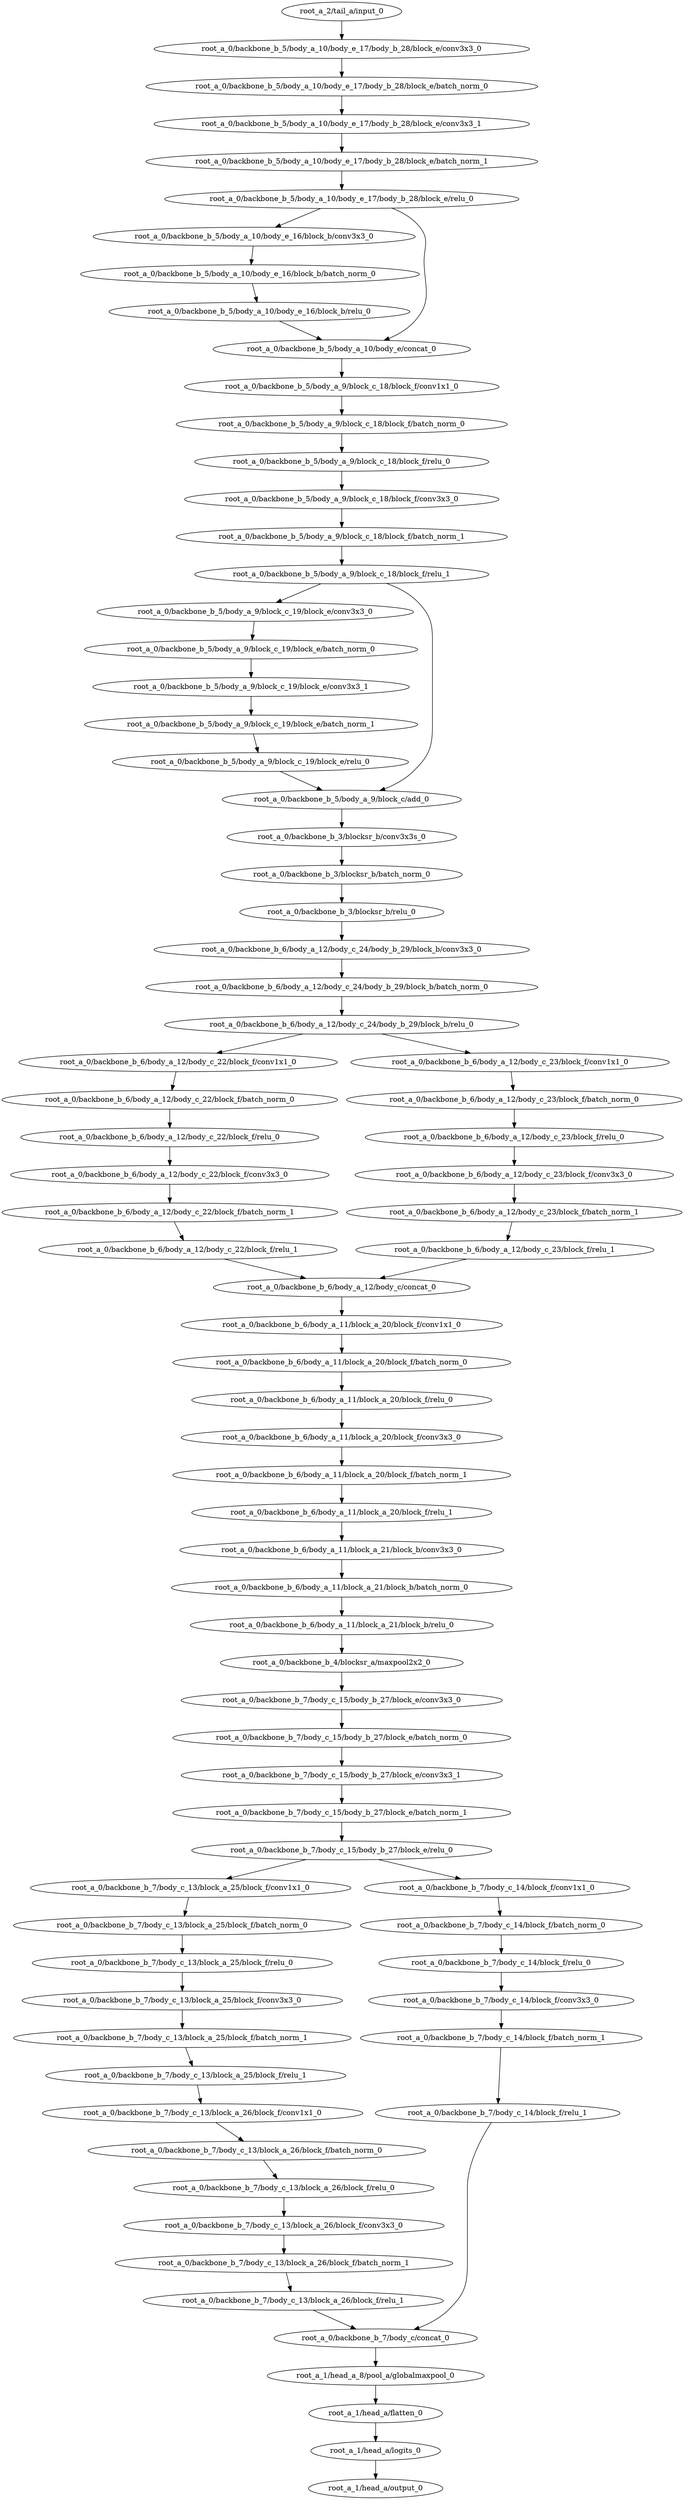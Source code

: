 digraph root_a {
	"root_a_2/tail_a/input_0"
	"root_a_0/backbone_b_5/body_a_10/body_e_17/body_b_28/block_e/conv3x3_0"
	"root_a_0/backbone_b_5/body_a_10/body_e_17/body_b_28/block_e/batch_norm_0"
	"root_a_0/backbone_b_5/body_a_10/body_e_17/body_b_28/block_e/conv3x3_1"
	"root_a_0/backbone_b_5/body_a_10/body_e_17/body_b_28/block_e/batch_norm_1"
	"root_a_0/backbone_b_5/body_a_10/body_e_17/body_b_28/block_e/relu_0"
	"root_a_0/backbone_b_5/body_a_10/body_e_16/block_b/conv3x3_0"
	"root_a_0/backbone_b_5/body_a_10/body_e_16/block_b/batch_norm_0"
	"root_a_0/backbone_b_5/body_a_10/body_e_16/block_b/relu_0"
	"root_a_0/backbone_b_5/body_a_10/body_e/concat_0"
	"root_a_0/backbone_b_5/body_a_9/block_c_18/block_f/conv1x1_0"
	"root_a_0/backbone_b_5/body_a_9/block_c_18/block_f/batch_norm_0"
	"root_a_0/backbone_b_5/body_a_9/block_c_18/block_f/relu_0"
	"root_a_0/backbone_b_5/body_a_9/block_c_18/block_f/conv3x3_0"
	"root_a_0/backbone_b_5/body_a_9/block_c_18/block_f/batch_norm_1"
	"root_a_0/backbone_b_5/body_a_9/block_c_18/block_f/relu_1"
	"root_a_0/backbone_b_5/body_a_9/block_c_19/block_e/conv3x3_0"
	"root_a_0/backbone_b_5/body_a_9/block_c_19/block_e/batch_norm_0"
	"root_a_0/backbone_b_5/body_a_9/block_c_19/block_e/conv3x3_1"
	"root_a_0/backbone_b_5/body_a_9/block_c_19/block_e/batch_norm_1"
	"root_a_0/backbone_b_5/body_a_9/block_c_19/block_e/relu_0"
	"root_a_0/backbone_b_5/body_a_9/block_c/add_0"
	"root_a_0/backbone_b_3/blocksr_b/conv3x3s_0"
	"root_a_0/backbone_b_3/blocksr_b/batch_norm_0"
	"root_a_0/backbone_b_3/blocksr_b/relu_0"
	"root_a_0/backbone_b_6/body_a_12/body_c_24/body_b_29/block_b/conv3x3_0"
	"root_a_0/backbone_b_6/body_a_12/body_c_24/body_b_29/block_b/batch_norm_0"
	"root_a_0/backbone_b_6/body_a_12/body_c_24/body_b_29/block_b/relu_0"
	"root_a_0/backbone_b_6/body_a_12/body_c_22/block_f/conv1x1_0"
	"root_a_0/backbone_b_6/body_a_12/body_c_22/block_f/batch_norm_0"
	"root_a_0/backbone_b_6/body_a_12/body_c_22/block_f/relu_0"
	"root_a_0/backbone_b_6/body_a_12/body_c_22/block_f/conv3x3_0"
	"root_a_0/backbone_b_6/body_a_12/body_c_22/block_f/batch_norm_1"
	"root_a_0/backbone_b_6/body_a_12/body_c_22/block_f/relu_1"
	"root_a_0/backbone_b_6/body_a_12/body_c_23/block_f/conv1x1_0"
	"root_a_0/backbone_b_6/body_a_12/body_c_23/block_f/batch_norm_0"
	"root_a_0/backbone_b_6/body_a_12/body_c_23/block_f/relu_0"
	"root_a_0/backbone_b_6/body_a_12/body_c_23/block_f/conv3x3_0"
	"root_a_0/backbone_b_6/body_a_12/body_c_23/block_f/batch_norm_1"
	"root_a_0/backbone_b_6/body_a_12/body_c_23/block_f/relu_1"
	"root_a_0/backbone_b_6/body_a_12/body_c/concat_0"
	"root_a_0/backbone_b_6/body_a_11/block_a_20/block_f/conv1x1_0"
	"root_a_0/backbone_b_6/body_a_11/block_a_20/block_f/batch_norm_0"
	"root_a_0/backbone_b_6/body_a_11/block_a_20/block_f/relu_0"
	"root_a_0/backbone_b_6/body_a_11/block_a_20/block_f/conv3x3_0"
	"root_a_0/backbone_b_6/body_a_11/block_a_20/block_f/batch_norm_1"
	"root_a_0/backbone_b_6/body_a_11/block_a_20/block_f/relu_1"
	"root_a_0/backbone_b_6/body_a_11/block_a_21/block_b/conv3x3_0"
	"root_a_0/backbone_b_6/body_a_11/block_a_21/block_b/batch_norm_0"
	"root_a_0/backbone_b_6/body_a_11/block_a_21/block_b/relu_0"
	"root_a_0/backbone_b_4/blocksr_a/maxpool2x2_0"
	"root_a_0/backbone_b_7/body_c_15/body_b_27/block_e/conv3x3_0"
	"root_a_0/backbone_b_7/body_c_15/body_b_27/block_e/batch_norm_0"
	"root_a_0/backbone_b_7/body_c_15/body_b_27/block_e/conv3x3_1"
	"root_a_0/backbone_b_7/body_c_15/body_b_27/block_e/batch_norm_1"
	"root_a_0/backbone_b_7/body_c_15/body_b_27/block_e/relu_0"
	"root_a_0/backbone_b_7/body_c_13/block_a_25/block_f/conv1x1_0"
	"root_a_0/backbone_b_7/body_c_13/block_a_25/block_f/batch_norm_0"
	"root_a_0/backbone_b_7/body_c_13/block_a_25/block_f/relu_0"
	"root_a_0/backbone_b_7/body_c_13/block_a_25/block_f/conv3x3_0"
	"root_a_0/backbone_b_7/body_c_13/block_a_25/block_f/batch_norm_1"
	"root_a_0/backbone_b_7/body_c_13/block_a_25/block_f/relu_1"
	"root_a_0/backbone_b_7/body_c_13/block_a_26/block_f/conv1x1_0"
	"root_a_0/backbone_b_7/body_c_13/block_a_26/block_f/batch_norm_0"
	"root_a_0/backbone_b_7/body_c_13/block_a_26/block_f/relu_0"
	"root_a_0/backbone_b_7/body_c_13/block_a_26/block_f/conv3x3_0"
	"root_a_0/backbone_b_7/body_c_13/block_a_26/block_f/batch_norm_1"
	"root_a_0/backbone_b_7/body_c_13/block_a_26/block_f/relu_1"
	"root_a_0/backbone_b_7/body_c_14/block_f/conv1x1_0"
	"root_a_0/backbone_b_7/body_c_14/block_f/batch_norm_0"
	"root_a_0/backbone_b_7/body_c_14/block_f/relu_0"
	"root_a_0/backbone_b_7/body_c_14/block_f/conv3x3_0"
	"root_a_0/backbone_b_7/body_c_14/block_f/batch_norm_1"
	"root_a_0/backbone_b_7/body_c_14/block_f/relu_1"
	"root_a_0/backbone_b_7/body_c/concat_0"
	"root_a_1/head_a_8/pool_a/globalmaxpool_0"
	"root_a_1/head_a/flatten_0"
	"root_a_1/head_a/logits_0"
	"root_a_1/head_a/output_0"

	"root_a_2/tail_a/input_0" -> "root_a_0/backbone_b_5/body_a_10/body_e_17/body_b_28/block_e/conv3x3_0"
	"root_a_0/backbone_b_5/body_a_10/body_e_17/body_b_28/block_e/conv3x3_0" -> "root_a_0/backbone_b_5/body_a_10/body_e_17/body_b_28/block_e/batch_norm_0"
	"root_a_0/backbone_b_5/body_a_10/body_e_17/body_b_28/block_e/batch_norm_0" -> "root_a_0/backbone_b_5/body_a_10/body_e_17/body_b_28/block_e/conv3x3_1"
	"root_a_0/backbone_b_5/body_a_10/body_e_17/body_b_28/block_e/conv3x3_1" -> "root_a_0/backbone_b_5/body_a_10/body_e_17/body_b_28/block_e/batch_norm_1"
	"root_a_0/backbone_b_5/body_a_10/body_e_17/body_b_28/block_e/batch_norm_1" -> "root_a_0/backbone_b_5/body_a_10/body_e_17/body_b_28/block_e/relu_0"
	"root_a_0/backbone_b_5/body_a_10/body_e_17/body_b_28/block_e/relu_0" -> "root_a_0/backbone_b_5/body_a_10/body_e_16/block_b/conv3x3_0"
	"root_a_0/backbone_b_5/body_a_10/body_e_16/block_b/conv3x3_0" -> "root_a_0/backbone_b_5/body_a_10/body_e_16/block_b/batch_norm_0"
	"root_a_0/backbone_b_5/body_a_10/body_e_16/block_b/batch_norm_0" -> "root_a_0/backbone_b_5/body_a_10/body_e_16/block_b/relu_0"
	"root_a_0/backbone_b_5/body_a_10/body_e_17/body_b_28/block_e/relu_0" -> "root_a_0/backbone_b_5/body_a_10/body_e/concat_0"
	"root_a_0/backbone_b_5/body_a_10/body_e_16/block_b/relu_0" -> "root_a_0/backbone_b_5/body_a_10/body_e/concat_0"
	"root_a_0/backbone_b_5/body_a_10/body_e/concat_0" -> "root_a_0/backbone_b_5/body_a_9/block_c_18/block_f/conv1x1_0"
	"root_a_0/backbone_b_5/body_a_9/block_c_18/block_f/conv1x1_0" -> "root_a_0/backbone_b_5/body_a_9/block_c_18/block_f/batch_norm_0"
	"root_a_0/backbone_b_5/body_a_9/block_c_18/block_f/batch_norm_0" -> "root_a_0/backbone_b_5/body_a_9/block_c_18/block_f/relu_0"
	"root_a_0/backbone_b_5/body_a_9/block_c_18/block_f/relu_0" -> "root_a_0/backbone_b_5/body_a_9/block_c_18/block_f/conv3x3_0"
	"root_a_0/backbone_b_5/body_a_9/block_c_18/block_f/conv3x3_0" -> "root_a_0/backbone_b_5/body_a_9/block_c_18/block_f/batch_norm_1"
	"root_a_0/backbone_b_5/body_a_9/block_c_18/block_f/batch_norm_1" -> "root_a_0/backbone_b_5/body_a_9/block_c_18/block_f/relu_1"
	"root_a_0/backbone_b_5/body_a_9/block_c_18/block_f/relu_1" -> "root_a_0/backbone_b_5/body_a_9/block_c_19/block_e/conv3x3_0"
	"root_a_0/backbone_b_5/body_a_9/block_c_19/block_e/conv3x3_0" -> "root_a_0/backbone_b_5/body_a_9/block_c_19/block_e/batch_norm_0"
	"root_a_0/backbone_b_5/body_a_9/block_c_19/block_e/batch_norm_0" -> "root_a_0/backbone_b_5/body_a_9/block_c_19/block_e/conv3x3_1"
	"root_a_0/backbone_b_5/body_a_9/block_c_19/block_e/conv3x3_1" -> "root_a_0/backbone_b_5/body_a_9/block_c_19/block_e/batch_norm_1"
	"root_a_0/backbone_b_5/body_a_9/block_c_19/block_e/batch_norm_1" -> "root_a_0/backbone_b_5/body_a_9/block_c_19/block_e/relu_0"
	"root_a_0/backbone_b_5/body_a_9/block_c_18/block_f/relu_1" -> "root_a_0/backbone_b_5/body_a_9/block_c/add_0"
	"root_a_0/backbone_b_5/body_a_9/block_c_19/block_e/relu_0" -> "root_a_0/backbone_b_5/body_a_9/block_c/add_0"
	"root_a_0/backbone_b_5/body_a_9/block_c/add_0" -> "root_a_0/backbone_b_3/blocksr_b/conv3x3s_0"
	"root_a_0/backbone_b_3/blocksr_b/conv3x3s_0" -> "root_a_0/backbone_b_3/blocksr_b/batch_norm_0"
	"root_a_0/backbone_b_3/blocksr_b/batch_norm_0" -> "root_a_0/backbone_b_3/blocksr_b/relu_0"
	"root_a_0/backbone_b_3/blocksr_b/relu_0" -> "root_a_0/backbone_b_6/body_a_12/body_c_24/body_b_29/block_b/conv3x3_0"
	"root_a_0/backbone_b_6/body_a_12/body_c_24/body_b_29/block_b/conv3x3_0" -> "root_a_0/backbone_b_6/body_a_12/body_c_24/body_b_29/block_b/batch_norm_0"
	"root_a_0/backbone_b_6/body_a_12/body_c_24/body_b_29/block_b/batch_norm_0" -> "root_a_0/backbone_b_6/body_a_12/body_c_24/body_b_29/block_b/relu_0"
	"root_a_0/backbone_b_6/body_a_12/body_c_24/body_b_29/block_b/relu_0" -> "root_a_0/backbone_b_6/body_a_12/body_c_22/block_f/conv1x1_0"
	"root_a_0/backbone_b_6/body_a_12/body_c_22/block_f/conv1x1_0" -> "root_a_0/backbone_b_6/body_a_12/body_c_22/block_f/batch_norm_0"
	"root_a_0/backbone_b_6/body_a_12/body_c_22/block_f/batch_norm_0" -> "root_a_0/backbone_b_6/body_a_12/body_c_22/block_f/relu_0"
	"root_a_0/backbone_b_6/body_a_12/body_c_22/block_f/relu_0" -> "root_a_0/backbone_b_6/body_a_12/body_c_22/block_f/conv3x3_0"
	"root_a_0/backbone_b_6/body_a_12/body_c_22/block_f/conv3x3_0" -> "root_a_0/backbone_b_6/body_a_12/body_c_22/block_f/batch_norm_1"
	"root_a_0/backbone_b_6/body_a_12/body_c_22/block_f/batch_norm_1" -> "root_a_0/backbone_b_6/body_a_12/body_c_22/block_f/relu_1"
	"root_a_0/backbone_b_6/body_a_12/body_c_24/body_b_29/block_b/relu_0" -> "root_a_0/backbone_b_6/body_a_12/body_c_23/block_f/conv1x1_0"
	"root_a_0/backbone_b_6/body_a_12/body_c_23/block_f/conv1x1_0" -> "root_a_0/backbone_b_6/body_a_12/body_c_23/block_f/batch_norm_0"
	"root_a_0/backbone_b_6/body_a_12/body_c_23/block_f/batch_norm_0" -> "root_a_0/backbone_b_6/body_a_12/body_c_23/block_f/relu_0"
	"root_a_0/backbone_b_6/body_a_12/body_c_23/block_f/relu_0" -> "root_a_0/backbone_b_6/body_a_12/body_c_23/block_f/conv3x3_0"
	"root_a_0/backbone_b_6/body_a_12/body_c_23/block_f/conv3x3_0" -> "root_a_0/backbone_b_6/body_a_12/body_c_23/block_f/batch_norm_1"
	"root_a_0/backbone_b_6/body_a_12/body_c_23/block_f/batch_norm_1" -> "root_a_0/backbone_b_6/body_a_12/body_c_23/block_f/relu_1"
	"root_a_0/backbone_b_6/body_a_12/body_c_22/block_f/relu_1" -> "root_a_0/backbone_b_6/body_a_12/body_c/concat_0"
	"root_a_0/backbone_b_6/body_a_12/body_c_23/block_f/relu_1" -> "root_a_0/backbone_b_6/body_a_12/body_c/concat_0"
	"root_a_0/backbone_b_6/body_a_12/body_c/concat_0" -> "root_a_0/backbone_b_6/body_a_11/block_a_20/block_f/conv1x1_0"
	"root_a_0/backbone_b_6/body_a_11/block_a_20/block_f/conv1x1_0" -> "root_a_0/backbone_b_6/body_a_11/block_a_20/block_f/batch_norm_0"
	"root_a_0/backbone_b_6/body_a_11/block_a_20/block_f/batch_norm_0" -> "root_a_0/backbone_b_6/body_a_11/block_a_20/block_f/relu_0"
	"root_a_0/backbone_b_6/body_a_11/block_a_20/block_f/relu_0" -> "root_a_0/backbone_b_6/body_a_11/block_a_20/block_f/conv3x3_0"
	"root_a_0/backbone_b_6/body_a_11/block_a_20/block_f/conv3x3_0" -> "root_a_0/backbone_b_6/body_a_11/block_a_20/block_f/batch_norm_1"
	"root_a_0/backbone_b_6/body_a_11/block_a_20/block_f/batch_norm_1" -> "root_a_0/backbone_b_6/body_a_11/block_a_20/block_f/relu_1"
	"root_a_0/backbone_b_6/body_a_11/block_a_20/block_f/relu_1" -> "root_a_0/backbone_b_6/body_a_11/block_a_21/block_b/conv3x3_0"
	"root_a_0/backbone_b_6/body_a_11/block_a_21/block_b/conv3x3_0" -> "root_a_0/backbone_b_6/body_a_11/block_a_21/block_b/batch_norm_0"
	"root_a_0/backbone_b_6/body_a_11/block_a_21/block_b/batch_norm_0" -> "root_a_0/backbone_b_6/body_a_11/block_a_21/block_b/relu_0"
	"root_a_0/backbone_b_6/body_a_11/block_a_21/block_b/relu_0" -> "root_a_0/backbone_b_4/blocksr_a/maxpool2x2_0"
	"root_a_0/backbone_b_4/blocksr_a/maxpool2x2_0" -> "root_a_0/backbone_b_7/body_c_15/body_b_27/block_e/conv3x3_0"
	"root_a_0/backbone_b_7/body_c_15/body_b_27/block_e/conv3x3_0" -> "root_a_0/backbone_b_7/body_c_15/body_b_27/block_e/batch_norm_0"
	"root_a_0/backbone_b_7/body_c_15/body_b_27/block_e/batch_norm_0" -> "root_a_0/backbone_b_7/body_c_15/body_b_27/block_e/conv3x3_1"
	"root_a_0/backbone_b_7/body_c_15/body_b_27/block_e/conv3x3_1" -> "root_a_0/backbone_b_7/body_c_15/body_b_27/block_e/batch_norm_1"
	"root_a_0/backbone_b_7/body_c_15/body_b_27/block_e/batch_norm_1" -> "root_a_0/backbone_b_7/body_c_15/body_b_27/block_e/relu_0"
	"root_a_0/backbone_b_7/body_c_15/body_b_27/block_e/relu_0" -> "root_a_0/backbone_b_7/body_c_13/block_a_25/block_f/conv1x1_0"
	"root_a_0/backbone_b_7/body_c_13/block_a_25/block_f/conv1x1_0" -> "root_a_0/backbone_b_7/body_c_13/block_a_25/block_f/batch_norm_0"
	"root_a_0/backbone_b_7/body_c_13/block_a_25/block_f/batch_norm_0" -> "root_a_0/backbone_b_7/body_c_13/block_a_25/block_f/relu_0"
	"root_a_0/backbone_b_7/body_c_13/block_a_25/block_f/relu_0" -> "root_a_0/backbone_b_7/body_c_13/block_a_25/block_f/conv3x3_0"
	"root_a_0/backbone_b_7/body_c_13/block_a_25/block_f/conv3x3_0" -> "root_a_0/backbone_b_7/body_c_13/block_a_25/block_f/batch_norm_1"
	"root_a_0/backbone_b_7/body_c_13/block_a_25/block_f/batch_norm_1" -> "root_a_0/backbone_b_7/body_c_13/block_a_25/block_f/relu_1"
	"root_a_0/backbone_b_7/body_c_13/block_a_25/block_f/relu_1" -> "root_a_0/backbone_b_7/body_c_13/block_a_26/block_f/conv1x1_0"
	"root_a_0/backbone_b_7/body_c_13/block_a_26/block_f/conv1x1_0" -> "root_a_0/backbone_b_7/body_c_13/block_a_26/block_f/batch_norm_0"
	"root_a_0/backbone_b_7/body_c_13/block_a_26/block_f/batch_norm_0" -> "root_a_0/backbone_b_7/body_c_13/block_a_26/block_f/relu_0"
	"root_a_0/backbone_b_7/body_c_13/block_a_26/block_f/relu_0" -> "root_a_0/backbone_b_7/body_c_13/block_a_26/block_f/conv3x3_0"
	"root_a_0/backbone_b_7/body_c_13/block_a_26/block_f/conv3x3_0" -> "root_a_0/backbone_b_7/body_c_13/block_a_26/block_f/batch_norm_1"
	"root_a_0/backbone_b_7/body_c_13/block_a_26/block_f/batch_norm_1" -> "root_a_0/backbone_b_7/body_c_13/block_a_26/block_f/relu_1"
	"root_a_0/backbone_b_7/body_c_15/body_b_27/block_e/relu_0" -> "root_a_0/backbone_b_7/body_c_14/block_f/conv1x1_0"
	"root_a_0/backbone_b_7/body_c_14/block_f/conv1x1_0" -> "root_a_0/backbone_b_7/body_c_14/block_f/batch_norm_0"
	"root_a_0/backbone_b_7/body_c_14/block_f/batch_norm_0" -> "root_a_0/backbone_b_7/body_c_14/block_f/relu_0"
	"root_a_0/backbone_b_7/body_c_14/block_f/relu_0" -> "root_a_0/backbone_b_7/body_c_14/block_f/conv3x3_0"
	"root_a_0/backbone_b_7/body_c_14/block_f/conv3x3_0" -> "root_a_0/backbone_b_7/body_c_14/block_f/batch_norm_1"
	"root_a_0/backbone_b_7/body_c_14/block_f/batch_norm_1" -> "root_a_0/backbone_b_7/body_c_14/block_f/relu_1"
	"root_a_0/backbone_b_7/body_c_13/block_a_26/block_f/relu_1" -> "root_a_0/backbone_b_7/body_c/concat_0"
	"root_a_0/backbone_b_7/body_c_14/block_f/relu_1" -> "root_a_0/backbone_b_7/body_c/concat_0"
	"root_a_0/backbone_b_7/body_c/concat_0" -> "root_a_1/head_a_8/pool_a/globalmaxpool_0"
	"root_a_1/head_a_8/pool_a/globalmaxpool_0" -> "root_a_1/head_a/flatten_0"
	"root_a_1/head_a/flatten_0" -> "root_a_1/head_a/logits_0"
	"root_a_1/head_a/logits_0" -> "root_a_1/head_a/output_0"

}